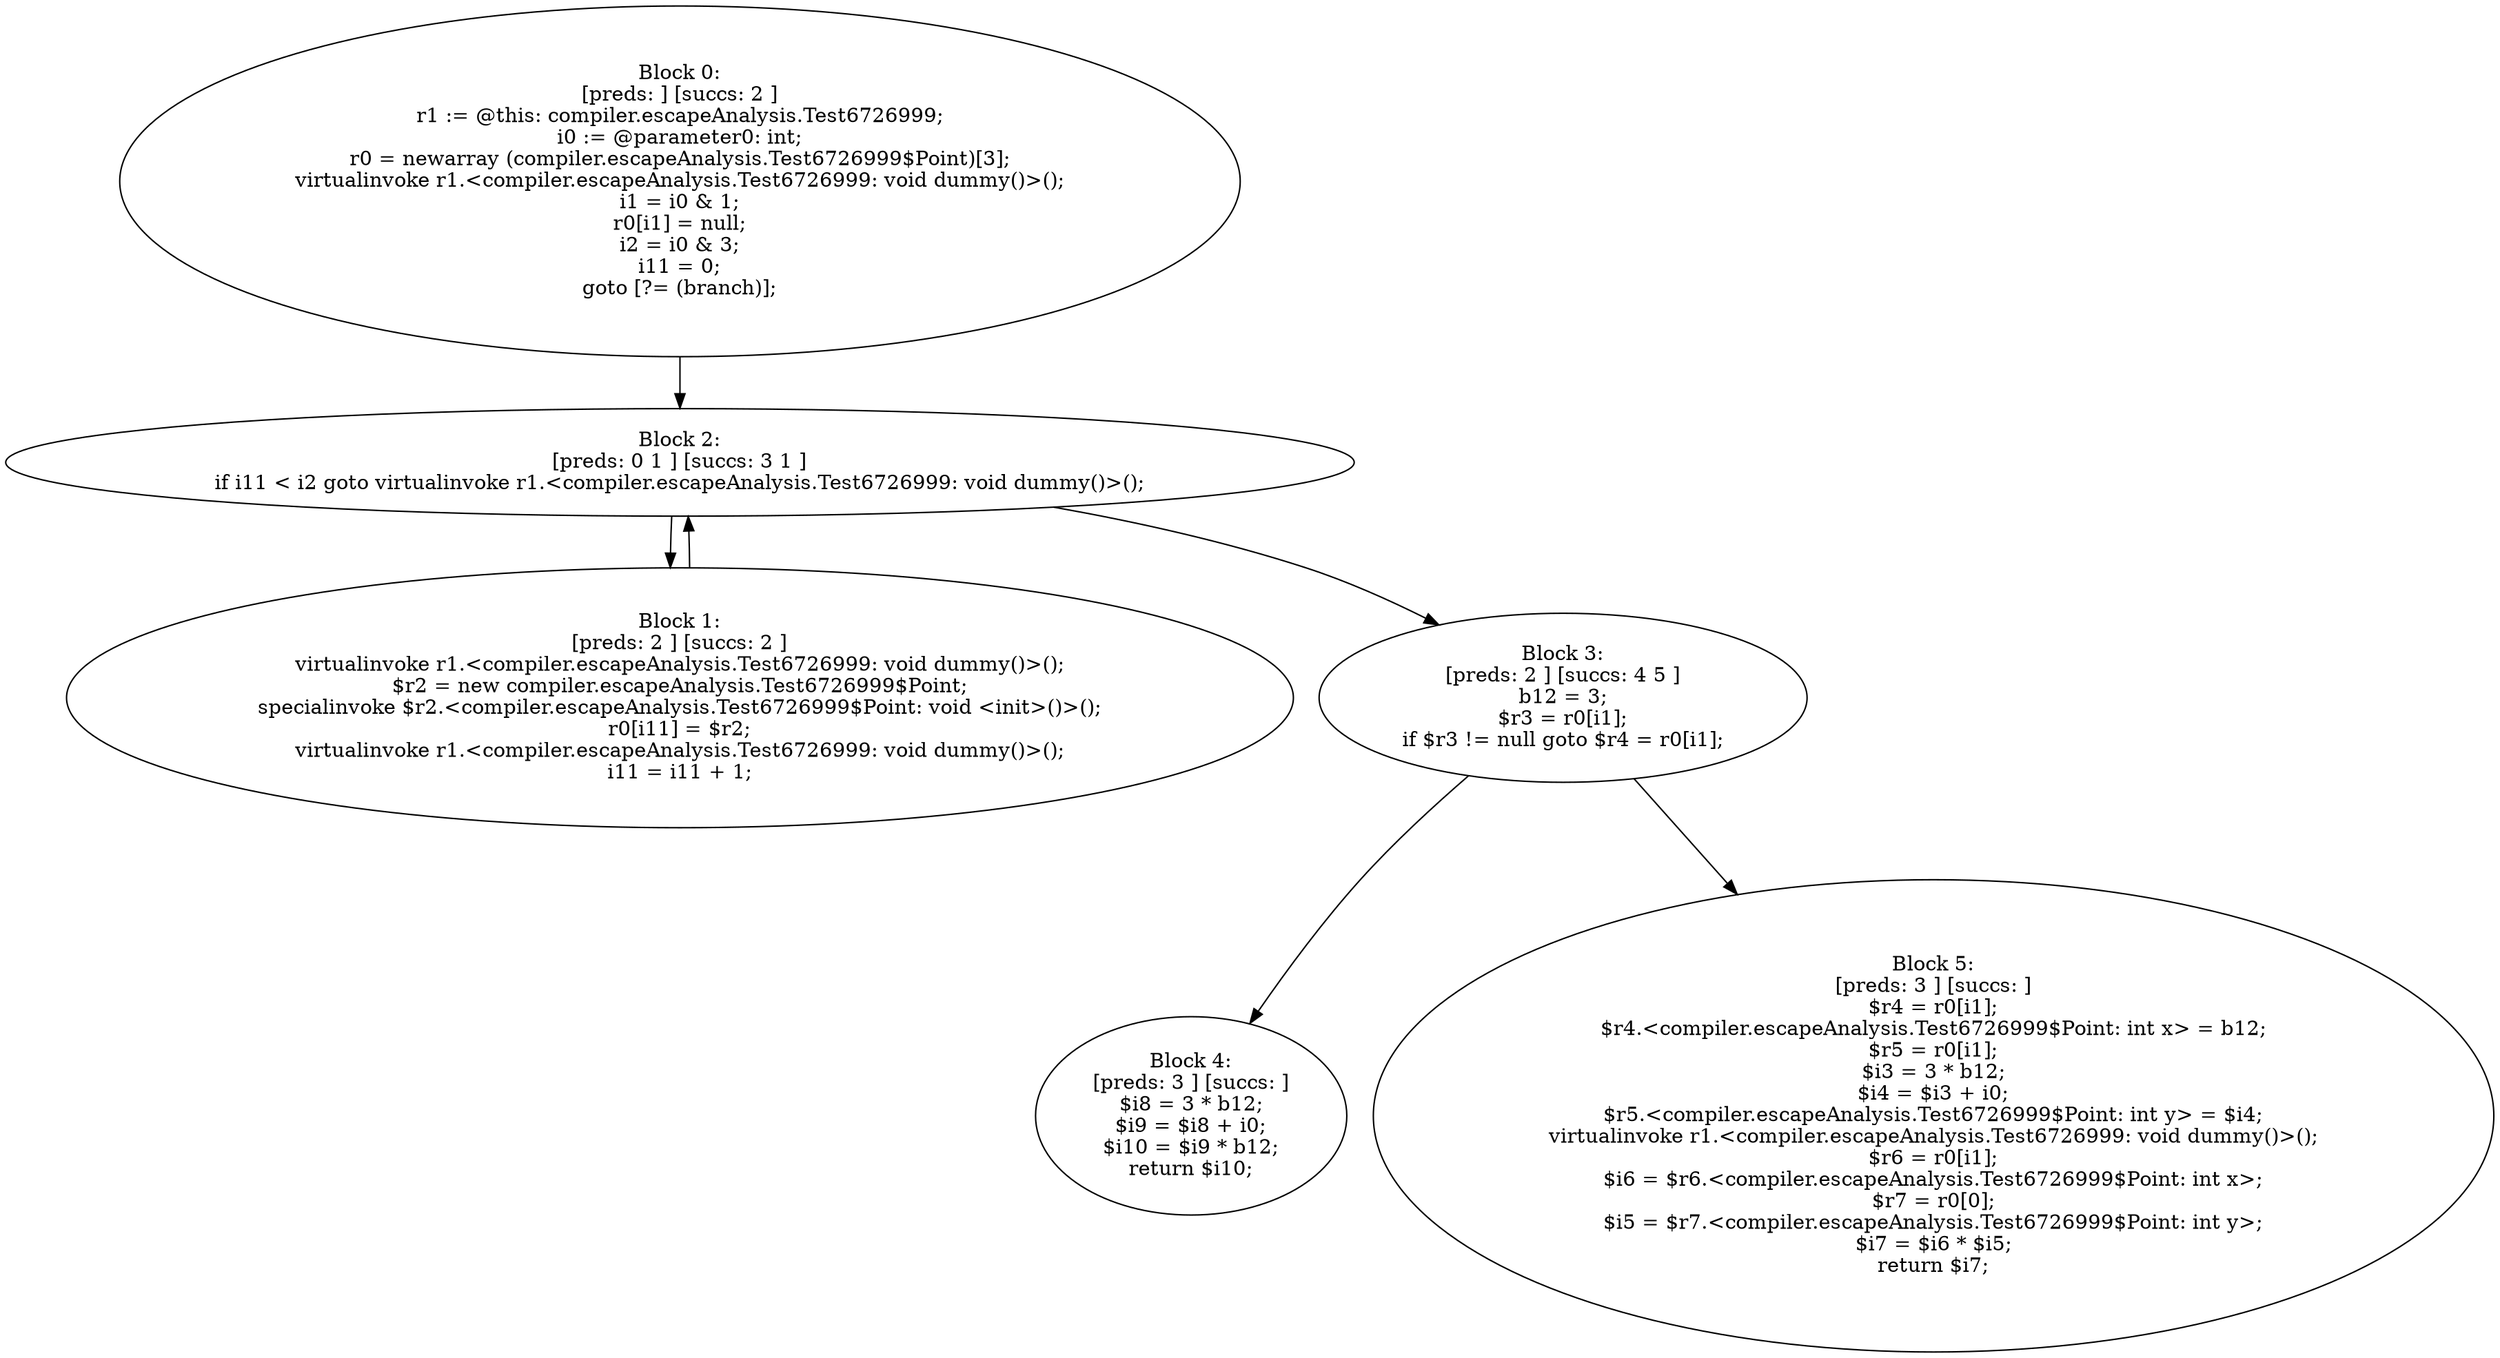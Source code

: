digraph "unitGraph" {
    "Block 0:
[preds: ] [succs: 2 ]
r1 := @this: compiler.escapeAnalysis.Test6726999;
i0 := @parameter0: int;
r0 = newarray (compiler.escapeAnalysis.Test6726999$Point)[3];
virtualinvoke r1.<compiler.escapeAnalysis.Test6726999: void dummy()>();
i1 = i0 & 1;
r0[i1] = null;
i2 = i0 & 3;
i11 = 0;
goto [?= (branch)];
"
    "Block 1:
[preds: 2 ] [succs: 2 ]
virtualinvoke r1.<compiler.escapeAnalysis.Test6726999: void dummy()>();
$r2 = new compiler.escapeAnalysis.Test6726999$Point;
specialinvoke $r2.<compiler.escapeAnalysis.Test6726999$Point: void <init>()>();
r0[i11] = $r2;
virtualinvoke r1.<compiler.escapeAnalysis.Test6726999: void dummy()>();
i11 = i11 + 1;
"
    "Block 2:
[preds: 0 1 ] [succs: 3 1 ]
if i11 < i2 goto virtualinvoke r1.<compiler.escapeAnalysis.Test6726999: void dummy()>();
"
    "Block 3:
[preds: 2 ] [succs: 4 5 ]
b12 = 3;
$r3 = r0[i1];
if $r3 != null goto $r4 = r0[i1];
"
    "Block 4:
[preds: 3 ] [succs: ]
$i8 = 3 * b12;
$i9 = $i8 + i0;
$i10 = $i9 * b12;
return $i10;
"
    "Block 5:
[preds: 3 ] [succs: ]
$r4 = r0[i1];
$r4.<compiler.escapeAnalysis.Test6726999$Point: int x> = b12;
$r5 = r0[i1];
$i3 = 3 * b12;
$i4 = $i3 + i0;
$r5.<compiler.escapeAnalysis.Test6726999$Point: int y> = $i4;
virtualinvoke r1.<compiler.escapeAnalysis.Test6726999: void dummy()>();
$r6 = r0[i1];
$i6 = $r6.<compiler.escapeAnalysis.Test6726999$Point: int x>;
$r7 = r0[0];
$i5 = $r7.<compiler.escapeAnalysis.Test6726999$Point: int y>;
$i7 = $i6 * $i5;
return $i7;
"
    "Block 0:
[preds: ] [succs: 2 ]
r1 := @this: compiler.escapeAnalysis.Test6726999;
i0 := @parameter0: int;
r0 = newarray (compiler.escapeAnalysis.Test6726999$Point)[3];
virtualinvoke r1.<compiler.escapeAnalysis.Test6726999: void dummy()>();
i1 = i0 & 1;
r0[i1] = null;
i2 = i0 & 3;
i11 = 0;
goto [?= (branch)];
"->"Block 2:
[preds: 0 1 ] [succs: 3 1 ]
if i11 < i2 goto virtualinvoke r1.<compiler.escapeAnalysis.Test6726999: void dummy()>();
";
    "Block 1:
[preds: 2 ] [succs: 2 ]
virtualinvoke r1.<compiler.escapeAnalysis.Test6726999: void dummy()>();
$r2 = new compiler.escapeAnalysis.Test6726999$Point;
specialinvoke $r2.<compiler.escapeAnalysis.Test6726999$Point: void <init>()>();
r0[i11] = $r2;
virtualinvoke r1.<compiler.escapeAnalysis.Test6726999: void dummy()>();
i11 = i11 + 1;
"->"Block 2:
[preds: 0 1 ] [succs: 3 1 ]
if i11 < i2 goto virtualinvoke r1.<compiler.escapeAnalysis.Test6726999: void dummy()>();
";
    "Block 2:
[preds: 0 1 ] [succs: 3 1 ]
if i11 < i2 goto virtualinvoke r1.<compiler.escapeAnalysis.Test6726999: void dummy()>();
"->"Block 3:
[preds: 2 ] [succs: 4 5 ]
b12 = 3;
$r3 = r0[i1];
if $r3 != null goto $r4 = r0[i1];
";
    "Block 2:
[preds: 0 1 ] [succs: 3 1 ]
if i11 < i2 goto virtualinvoke r1.<compiler.escapeAnalysis.Test6726999: void dummy()>();
"->"Block 1:
[preds: 2 ] [succs: 2 ]
virtualinvoke r1.<compiler.escapeAnalysis.Test6726999: void dummy()>();
$r2 = new compiler.escapeAnalysis.Test6726999$Point;
specialinvoke $r2.<compiler.escapeAnalysis.Test6726999$Point: void <init>()>();
r0[i11] = $r2;
virtualinvoke r1.<compiler.escapeAnalysis.Test6726999: void dummy()>();
i11 = i11 + 1;
";
    "Block 3:
[preds: 2 ] [succs: 4 5 ]
b12 = 3;
$r3 = r0[i1];
if $r3 != null goto $r4 = r0[i1];
"->"Block 4:
[preds: 3 ] [succs: ]
$i8 = 3 * b12;
$i9 = $i8 + i0;
$i10 = $i9 * b12;
return $i10;
";
    "Block 3:
[preds: 2 ] [succs: 4 5 ]
b12 = 3;
$r3 = r0[i1];
if $r3 != null goto $r4 = r0[i1];
"->"Block 5:
[preds: 3 ] [succs: ]
$r4 = r0[i1];
$r4.<compiler.escapeAnalysis.Test6726999$Point: int x> = b12;
$r5 = r0[i1];
$i3 = 3 * b12;
$i4 = $i3 + i0;
$r5.<compiler.escapeAnalysis.Test6726999$Point: int y> = $i4;
virtualinvoke r1.<compiler.escapeAnalysis.Test6726999: void dummy()>();
$r6 = r0[i1];
$i6 = $r6.<compiler.escapeAnalysis.Test6726999$Point: int x>;
$r7 = r0[0];
$i5 = $r7.<compiler.escapeAnalysis.Test6726999$Point: int y>;
$i7 = $i6 * $i5;
return $i7;
";
}
